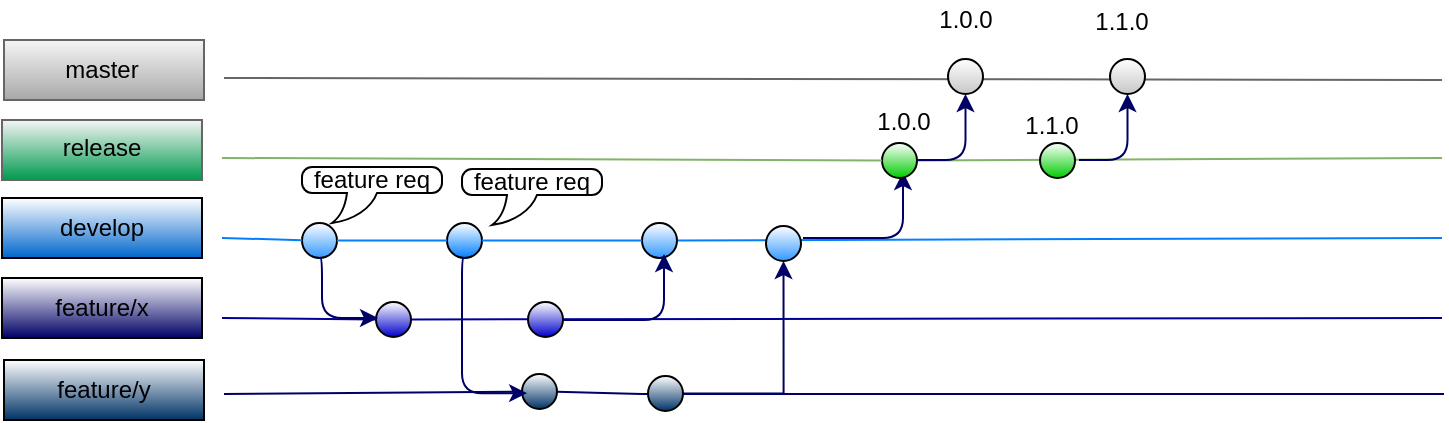 <mxfile version="12.8.8" type="github">
  <diagram id="7X1BECR9ZzV7m8dXaOoN" name="Page-1">
    <mxGraphModel dx="944" dy="555" grid="1" gridSize="10" guides="1" tooltips="1" connect="1" arrows="1" fold="1" page="1" pageScale="1" pageWidth="827" pageHeight="1169" math="0" shadow="0">
      <root>
        <mxCell id="0" />
        <mxCell id="1" parent="0" />
        <mxCell id="9ZFUQ1CrxA7jaHmztUz1-2" value="" style="endArrow=none;html=1;fillColor=#d5e8d4;strokeColor=#82b366;" parent="1" source="9ZFUQ1CrxA7jaHmztUz1-41" edge="1">
          <mxGeometry width="50" height="50" relative="1" as="geometry">
            <mxPoint x="130" y="120" as="sourcePoint" />
            <mxPoint x="740" y="120" as="targetPoint" />
          </mxGeometry>
        </mxCell>
        <mxCell id="9ZFUQ1CrxA7jaHmztUz1-3" value="" style="endArrow=none;html=1;strokeColor=#007FFF;" parent="1" source="9ZFUQ1CrxA7jaHmztUz1-34" edge="1">
          <mxGeometry width="50" height="50" relative="1" as="geometry">
            <mxPoint x="130" y="160" as="sourcePoint" />
            <mxPoint x="740" y="160" as="targetPoint" />
          </mxGeometry>
        </mxCell>
        <mxCell id="9ZFUQ1CrxA7jaHmztUz1-5" value="" style="endArrow=none;html=1;strokeColor=#000099;" parent="1" source="9ZFUQ1CrxA7jaHmztUz1-18" edge="1">
          <mxGeometry width="50" height="50" relative="1" as="geometry">
            <mxPoint x="130" y="200" as="sourcePoint" />
            <mxPoint x="740" y="200" as="targetPoint" />
          </mxGeometry>
        </mxCell>
        <mxCell id="9ZFUQ1CrxA7jaHmztUz1-6" value="" style="rounded=0;whiteSpace=wrap;html=1;fillColor=#f5f5f5;strokeColor=#666666;fontColor=#333333;gradientColor=#00994D;" parent="1" vertex="1">
          <mxGeometry x="20" y="101" width="100" height="30" as="geometry" />
        </mxCell>
        <mxCell id="9ZFUQ1CrxA7jaHmztUz1-7" value="" style="rounded=0;whiteSpace=wrap;html=1;gradientColor=#0066CC;" parent="1" vertex="1">
          <mxGeometry x="20" y="140" width="100" height="30" as="geometry" />
        </mxCell>
        <mxCell id="9ZFUQ1CrxA7jaHmztUz1-8" value="" style="rounded=0;whiteSpace=wrap;html=1;gradientColor=#000066;" parent="1" vertex="1">
          <mxGeometry x="20" y="180" width="100" height="30" as="geometry" />
        </mxCell>
        <mxCell id="9ZFUQ1CrxA7jaHmztUz1-9" value="release" style="text;html=1;strokeColor=none;fillColor=none;align=center;verticalAlign=middle;whiteSpace=wrap;rounded=0;" parent="1" vertex="1">
          <mxGeometry x="50" y="105" width="40" height="20" as="geometry" />
        </mxCell>
        <mxCell id="9ZFUQ1CrxA7jaHmztUz1-10" value="develop" style="text;html=1;strokeColor=none;fillColor=none;align=center;verticalAlign=middle;whiteSpace=wrap;rounded=0;" parent="1" vertex="1">
          <mxGeometry x="50" y="145" width="40" height="20" as="geometry" />
        </mxCell>
        <mxCell id="9ZFUQ1CrxA7jaHmztUz1-11" value="feature/x" style="text;html=1;strokeColor=none;fillColor=none;align=center;verticalAlign=middle;whiteSpace=wrap;rounded=0;" parent="1" vertex="1">
          <mxGeometry x="50" y="185" width="40" height="20" as="geometry" />
        </mxCell>
        <mxCell id="9ZFUQ1CrxA7jaHmztUz1-12" value="" style="endArrow=none;html=1;strokeColor=#000066;" parent="1" source="9ZFUQ1CrxA7jaHmztUz1-20" edge="1">
          <mxGeometry width="50" height="50" relative="1" as="geometry">
            <mxPoint x="131" y="238" as="sourcePoint" />
            <mxPoint x="741" y="238" as="targetPoint" />
            <Array as="points">
              <mxPoint x="340" y="238" />
            </Array>
          </mxGeometry>
        </mxCell>
        <mxCell id="9ZFUQ1CrxA7jaHmztUz1-13" value="" style="rounded=0;whiteSpace=wrap;html=1;gradientColor=#003366;" parent="1" vertex="1">
          <mxGeometry x="21" y="221" width="100" height="30" as="geometry" />
        </mxCell>
        <mxCell id="9ZFUQ1CrxA7jaHmztUz1-14" value="feature/y" style="text;html=1;strokeColor=none;fillColor=none;align=center;verticalAlign=middle;whiteSpace=wrap;rounded=0;" parent="1" vertex="1">
          <mxGeometry x="51" y="226" width="40" height="20" as="geometry" />
        </mxCell>
        <mxCell id="9ZFUQ1CrxA7jaHmztUz1-16" value="" style="ellipse;whiteSpace=wrap;html=1;aspect=fixed;gradientColor=#3399FF;" parent="1" vertex="1">
          <mxGeometry x="170" y="152.5" width="17.5" height="17.5" as="geometry" />
        </mxCell>
        <mxCell id="9ZFUQ1CrxA7jaHmztUz1-17" value="" style="endArrow=none;html=1;strokeColor=#007FFF;" parent="1" target="9ZFUQ1CrxA7jaHmztUz1-16" edge="1">
          <mxGeometry width="50" height="50" relative="1" as="geometry">
            <mxPoint x="130" y="160" as="sourcePoint" />
            <mxPoint x="740" y="160" as="targetPoint" />
          </mxGeometry>
        </mxCell>
        <mxCell id="9ZFUQ1CrxA7jaHmztUz1-18" value="" style="ellipse;whiteSpace=wrap;html=1;aspect=fixed;gradientColor=#0000CC;" parent="1" vertex="1">
          <mxGeometry x="207" y="192" width="17.5" height="17.5" as="geometry" />
        </mxCell>
        <mxCell id="9ZFUQ1CrxA7jaHmztUz1-19" value="" style="endArrow=none;html=1;strokeColor=#000099;" parent="1" target="9ZFUQ1CrxA7jaHmztUz1-18" edge="1">
          <mxGeometry width="50" height="50" relative="1" as="geometry">
            <mxPoint x="130" y="200" as="sourcePoint" />
            <mxPoint x="740" y="200" as="targetPoint" />
          </mxGeometry>
        </mxCell>
        <mxCell id="9ZFUQ1CrxA7jaHmztUz1-20" value="" style="ellipse;whiteSpace=wrap;html=1;aspect=fixed;gradientColor=#003366;" parent="1" vertex="1">
          <mxGeometry x="280" y="228" width="17.5" height="17.5" as="geometry" />
        </mxCell>
        <mxCell id="9ZFUQ1CrxA7jaHmztUz1-21" value="" style="endArrow=none;html=1;strokeColor=#000066;" parent="1" target="9ZFUQ1CrxA7jaHmztUz1-20" edge="1">
          <mxGeometry width="50" height="50" relative="1" as="geometry">
            <mxPoint x="131" y="238" as="sourcePoint" />
            <mxPoint x="741" y="238" as="targetPoint" />
          </mxGeometry>
        </mxCell>
        <mxCell id="9ZFUQ1CrxA7jaHmztUz1-22" value="" style="ellipse;whiteSpace=wrap;html=1;aspect=fixed;gradientColor=#007FFF;" parent="1" vertex="1">
          <mxGeometry x="242.5" y="152.5" width="17.5" height="17.5" as="geometry" />
        </mxCell>
        <mxCell id="9ZFUQ1CrxA7jaHmztUz1-23" value="" style="endArrow=none;html=1;strokeColor=#007FFF;" parent="1" source="9ZFUQ1CrxA7jaHmztUz1-16" target="9ZFUQ1CrxA7jaHmztUz1-22" edge="1">
          <mxGeometry width="50" height="50" relative="1" as="geometry">
            <mxPoint x="197.5" y="161.234" as="sourcePoint" />
            <mxPoint x="740" y="160" as="targetPoint" />
          </mxGeometry>
        </mxCell>
        <mxCell id="9ZFUQ1CrxA7jaHmztUz1-28" value="" style="edgeStyle=elbowEdgeStyle;elbow=horizontal;endArrow=classic;html=1;strokeColor=#000066;exitX=0.5;exitY=1;exitDx=0;exitDy=0;" parent="1" source="9ZFUQ1CrxA7jaHmztUz1-16" edge="1">
          <mxGeometry width="50" height="50" relative="1" as="geometry">
            <mxPoint x="187.5" y="160" as="sourcePoint" />
            <mxPoint x="208" y="200" as="targetPoint" />
            <Array as="points">
              <mxPoint x="180" y="200" />
            </Array>
          </mxGeometry>
        </mxCell>
        <mxCell id="9ZFUQ1CrxA7jaHmztUz1-29" value="" style="ellipse;whiteSpace=wrap;html=1;aspect=fixed;gradientColor=#0000CC;" parent="1" vertex="1">
          <mxGeometry x="283" y="192" width="17.5" height="17.5" as="geometry" />
        </mxCell>
        <mxCell id="9ZFUQ1CrxA7jaHmztUz1-32" value="" style="edgeStyle=elbowEdgeStyle;elbow=horizontal;endArrow=classic;html=1;strokeColor=#000066;entryX=0;entryY=0;entryDx=0;entryDy=0;exitX=0.5;exitY=1;exitDx=0;exitDy=0;" parent="1" source="9ZFUQ1CrxA7jaHmztUz1-22" edge="1">
          <mxGeometry width="50" height="50" relative="1" as="geometry">
            <mxPoint x="251.25" y="177" as="sourcePoint" />
            <mxPoint x="282.563" y="237.563" as="targetPoint" />
            <Array as="points">
              <mxPoint x="250" y="244" />
            </Array>
          </mxGeometry>
        </mxCell>
        <mxCell id="9ZFUQ1CrxA7jaHmztUz1-40" style="edgeStyle=orthogonalEdgeStyle;rounded=0;orthogonalLoop=1;jettySize=auto;html=1;entryX=0.5;entryY=1;entryDx=0;entryDy=0;strokeColor=#000066;" parent="1" source="9ZFUQ1CrxA7jaHmztUz1-33" target="9ZFUQ1CrxA7jaHmztUz1-38" edge="1">
          <mxGeometry relative="1" as="geometry" />
        </mxCell>
        <mxCell id="9ZFUQ1CrxA7jaHmztUz1-33" value="" style="ellipse;whiteSpace=wrap;html=1;aspect=fixed;gradientColor=#003366;" parent="1" vertex="1">
          <mxGeometry x="343" y="229" width="17.5" height="17.5" as="geometry" />
        </mxCell>
        <mxCell id="9ZFUQ1CrxA7jaHmztUz1-34" value="" style="ellipse;whiteSpace=wrap;html=1;aspect=fixed;gradientColor=#3399FF;" parent="1" vertex="1">
          <mxGeometry x="340" y="152.5" width="17.5" height="17.5" as="geometry" />
        </mxCell>
        <mxCell id="9ZFUQ1CrxA7jaHmztUz1-35" value="" style="endArrow=none;html=1;strokeColor=#007FFF;" parent="1" source="9ZFUQ1CrxA7jaHmztUz1-22" target="9ZFUQ1CrxA7jaHmztUz1-34" edge="1">
          <mxGeometry width="50" height="50" relative="1" as="geometry">
            <mxPoint x="260.0" y="161.232" as="sourcePoint" />
            <mxPoint x="740" y="160" as="targetPoint" />
          </mxGeometry>
        </mxCell>
        <mxCell id="9ZFUQ1CrxA7jaHmztUz1-37" value="" style="edgeStyle=elbowEdgeStyle;elbow=vertical;endArrow=classic;html=1;strokeColor=#000066;" parent="1" edge="1">
          <mxGeometry width="50" height="50" relative="1" as="geometry">
            <mxPoint x="301" y="201" as="sourcePoint" />
            <mxPoint x="351" y="168" as="targetPoint" />
            <Array as="points">
              <mxPoint x="351" y="201" />
            </Array>
          </mxGeometry>
        </mxCell>
        <mxCell id="9ZFUQ1CrxA7jaHmztUz1-38" value="" style="ellipse;whiteSpace=wrap;html=1;aspect=fixed;gradientColor=#3399FF;" parent="1" vertex="1">
          <mxGeometry x="402" y="154" width="17.5" height="17.5" as="geometry" />
        </mxCell>
        <mxCell id="9ZFUQ1CrxA7jaHmztUz1-42" value="" style="edgeStyle=elbowEdgeStyle;elbow=vertical;endArrow=classic;html=1;strokeColor=#000066;" parent="1" edge="1">
          <mxGeometry width="50" height="50" relative="1" as="geometry">
            <mxPoint x="420.5" y="160" as="sourcePoint" />
            <mxPoint x="470.5" y="127" as="targetPoint" />
            <Array as="points">
              <mxPoint x="470.5" y="160" />
            </Array>
          </mxGeometry>
        </mxCell>
        <mxCell id="9ZFUQ1CrxA7jaHmztUz1-41" value="" style="ellipse;whiteSpace=wrap;html=1;aspect=fixed;gradientColor=#00CC00;" parent="1" vertex="1">
          <mxGeometry x="460" y="112.5" width="17.5" height="17.5" as="geometry" />
        </mxCell>
        <mxCell id="9ZFUQ1CrxA7jaHmztUz1-43" value="" style="endArrow=none;html=1;fillColor=#d5e8d4;strokeColor=#82b366;" parent="1" target="9ZFUQ1CrxA7jaHmztUz1-41" edge="1">
          <mxGeometry width="50" height="50" relative="1" as="geometry">
            <mxPoint x="130" y="120" as="sourcePoint" />
            <mxPoint x="740" y="120" as="targetPoint" />
          </mxGeometry>
        </mxCell>
        <mxCell id="M0Mpdi-mKDBLYwmACuWR-1" value="" style="rounded=0;whiteSpace=wrap;html=1;fillColor=#f5f5f5;strokeColor=#666666;fontColor=#333333;gradientColor=#A8A8A8;" parent="1" vertex="1">
          <mxGeometry x="21" y="61" width="100" height="30" as="geometry" />
        </mxCell>
        <mxCell id="M0Mpdi-mKDBLYwmACuWR-2" value="" style="endArrow=none;html=1;fillColor=#f5f5f5;strokeColor=#666666;" parent="1" edge="1">
          <mxGeometry width="50" height="50" relative="1" as="geometry">
            <mxPoint x="131" y="80" as="sourcePoint" />
            <mxPoint x="740" y="81" as="targetPoint" />
          </mxGeometry>
        </mxCell>
        <mxCell id="M0Mpdi-mKDBLYwmACuWR-3" value="" style="ellipse;whiteSpace=wrap;html=1;aspect=fixed;gradientColor=#C7C7C7;" parent="1" vertex="1">
          <mxGeometry x="493" y="70.5" width="17.5" height="17.5" as="geometry" />
        </mxCell>
        <mxCell id="M0Mpdi-mKDBLYwmACuWR-4" value="" style="edgeStyle=elbowEdgeStyle;elbow=vertical;endArrow=classic;html=1;strokeColor=#000066;entryX=0.5;entryY=1;entryDx=0;entryDy=0;" parent="1" edge="1" target="M0Mpdi-mKDBLYwmACuWR-3">
          <mxGeometry width="50" height="50" relative="1" as="geometry">
            <mxPoint x="477.5" y="121" as="sourcePoint" />
            <mxPoint x="527.5" y="88" as="targetPoint" />
            <Array as="points">
              <mxPoint x="527.5" y="121" />
            </Array>
          </mxGeometry>
        </mxCell>
        <mxCell id="M0Mpdi-mKDBLYwmACuWR-5" value="1.0.0" style="text;html=1;strokeColor=none;fillColor=none;align=center;verticalAlign=middle;whiteSpace=wrap;rounded=0;" parent="1" vertex="1">
          <mxGeometry x="481.75" y="41" width="40" height="20" as="geometry" />
        </mxCell>
        <mxCell id="M0Mpdi-mKDBLYwmACuWR-6" value="master" style="text;html=1;strokeColor=none;fillColor=none;align=center;verticalAlign=middle;whiteSpace=wrap;rounded=0;" parent="1" vertex="1">
          <mxGeometry x="50" y="66" width="40" height="20" as="geometry" />
        </mxCell>
        <mxCell id="CI2xhrSxRg0VEH57cU-8-1" value="1.0.0" style="text;html=1;strokeColor=none;fillColor=none;align=center;verticalAlign=middle;whiteSpace=wrap;rounded=0;" vertex="1" parent="1">
          <mxGeometry x="451" y="92" width="40" height="20" as="geometry" />
        </mxCell>
        <mxCell id="CI2xhrSxRg0VEH57cU-8-2" value="feature req" style="whiteSpace=wrap;html=1;shape=mxgraph.basic.roundRectCallout;dx=30;dy=15;size=5;boundedLbl=1;" vertex="1" parent="1">
          <mxGeometry x="170" y="124.5" width="70" height="28" as="geometry" />
        </mxCell>
        <mxCell id="CI2xhrSxRg0VEH57cU-8-3" value="feature req" style="whiteSpace=wrap;html=1;shape=mxgraph.basic.roundRectCallout;dx=30;dy=15;size=5;boundedLbl=1;" vertex="1" parent="1">
          <mxGeometry x="250" y="125.5" width="70" height="28" as="geometry" />
        </mxCell>
        <mxCell id="CI2xhrSxRg0VEH57cU-8-4" value="" style="ellipse;whiteSpace=wrap;html=1;aspect=fixed;gradientColor=#00CC00;" vertex="1" parent="1">
          <mxGeometry x="539" y="112.5" width="17.5" height="17.5" as="geometry" />
        </mxCell>
        <mxCell id="CI2xhrSxRg0VEH57cU-8-5" value="1.1.0" style="text;html=1;strokeColor=none;fillColor=none;align=center;verticalAlign=middle;whiteSpace=wrap;rounded=0;" vertex="1" parent="1">
          <mxGeometry x="525" y="94" width="40" height="20" as="geometry" />
        </mxCell>
        <mxCell id="CI2xhrSxRg0VEH57cU-8-6" value="" style="ellipse;whiteSpace=wrap;html=1;aspect=fixed;gradientColor=#C7C7C7;" vertex="1" parent="1">
          <mxGeometry x="574" y="70.5" width="17.5" height="17.5" as="geometry" />
        </mxCell>
        <mxCell id="CI2xhrSxRg0VEH57cU-8-7" value="" style="edgeStyle=elbowEdgeStyle;elbow=vertical;endArrow=classic;html=1;strokeColor=#000066;entryX=0.5;entryY=1;entryDx=0;entryDy=0;" edge="1" parent="1" target="CI2xhrSxRg0VEH57cU-8-6">
          <mxGeometry width="50" height="50" relative="1" as="geometry">
            <mxPoint x="558.5" y="121" as="sourcePoint" />
            <mxPoint x="608.5" y="88" as="targetPoint" />
            <Array as="points">
              <mxPoint x="608.5" y="121" />
            </Array>
          </mxGeometry>
        </mxCell>
        <mxCell id="CI2xhrSxRg0VEH57cU-8-8" value="1.1.0" style="text;html=1;strokeColor=none;fillColor=none;align=center;verticalAlign=middle;whiteSpace=wrap;rounded=0;" vertex="1" parent="1">
          <mxGeometry x="559.75" y="42" width="40" height="20" as="geometry" />
        </mxCell>
      </root>
    </mxGraphModel>
  </diagram>
</mxfile>
